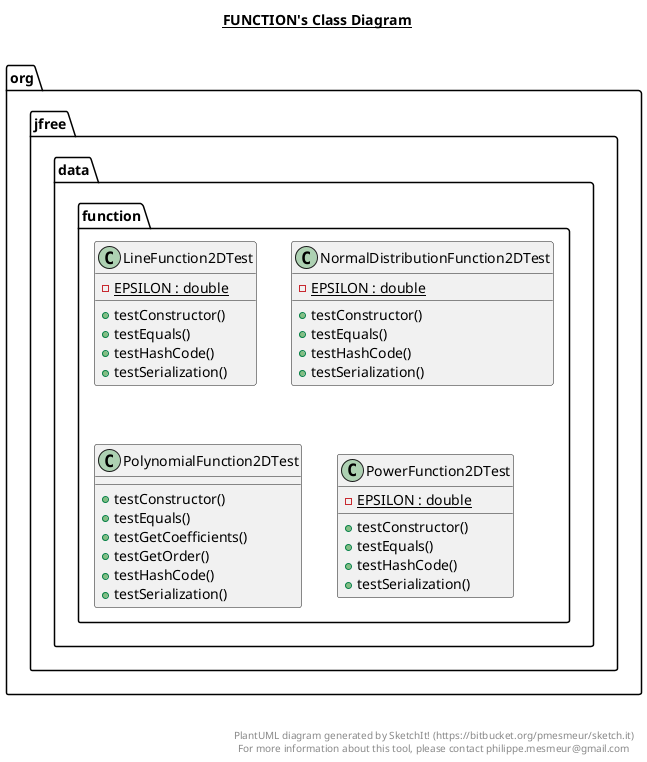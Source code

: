 @startuml

title __FUNCTION's Class Diagram__\n

  namespace org.jfree.data {
    namespace function {
      class org.jfree.data.function.LineFunction2DTest {
          {static} - EPSILON : double
          + testConstructor()
          + testEquals()
          + testHashCode()
          + testSerialization()
      }
    }
  }
  

  namespace org.jfree.data {
    namespace function {
      class org.jfree.data.function.NormalDistributionFunction2DTest {
          {static} - EPSILON : double
          + testConstructor()
          + testEquals()
          + testHashCode()
          + testSerialization()
      }
    }
  }
  

  namespace org.jfree.data {
    namespace function {
      class org.jfree.data.function.PolynomialFunction2DTest {
          + testConstructor()
          + testEquals()
          + testGetCoefficients()
          + testGetOrder()
          + testHashCode()
          + testSerialization()
      }
    }
  }
  

  namespace org.jfree.data {
    namespace function {
      class org.jfree.data.function.PowerFunction2DTest {
          {static} - EPSILON : double
          + testConstructor()
          + testEquals()
          + testHashCode()
          + testSerialization()
      }
    }
  }
  



right footer


PlantUML diagram generated by SketchIt! (https://bitbucket.org/pmesmeur/sketch.it)
For more information about this tool, please contact philippe.mesmeur@gmail.com
endfooter

@enduml
